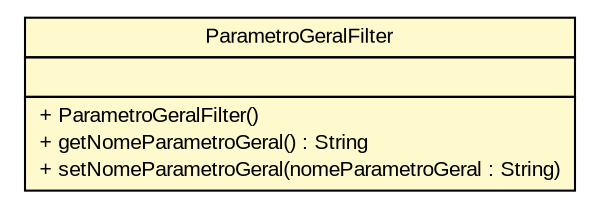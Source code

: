 #!/usr/local/bin/dot
#
# Class diagram 
# Generated by UMLGraph version R5_6 (http://www.umlgraph.org/)
#

digraph G {
	edge [fontname="arial",fontsize=10,labelfontname="arial",labelfontsize=10];
	node [fontname="arial",fontsize=10,shape=plaintext];
	nodesep=0.25;
	ranksep=0.5;
	// br.gov.to.sefaz.par.gestao.business.service.filter.ParametroGeralFilter
	c549097 [label=<<table title="br.gov.to.sefaz.par.gestao.business.service.filter.ParametroGeralFilter" border="0" cellborder="1" cellspacing="0" cellpadding="2" port="p" bgcolor="lemonChiffon" href="./ParametroGeralFilter.html">
		<tr><td><table border="0" cellspacing="0" cellpadding="1">
<tr><td align="center" balign="center"> ParametroGeralFilter </td></tr>
		</table></td></tr>
		<tr><td><table border="0" cellspacing="0" cellpadding="1">
<tr><td align="left" balign="left">  </td></tr>
		</table></td></tr>
		<tr><td><table border="0" cellspacing="0" cellpadding="1">
<tr><td align="left" balign="left"> + ParametroGeralFilter() </td></tr>
<tr><td align="left" balign="left"> + getNomeParametroGeral() : String </td></tr>
<tr><td align="left" balign="left"> + setNomeParametroGeral(nomeParametroGeral : String) </td></tr>
		</table></td></tr>
		</table>>, URL="./ParametroGeralFilter.html", fontname="arial", fontcolor="black", fontsize=10.0];
}

